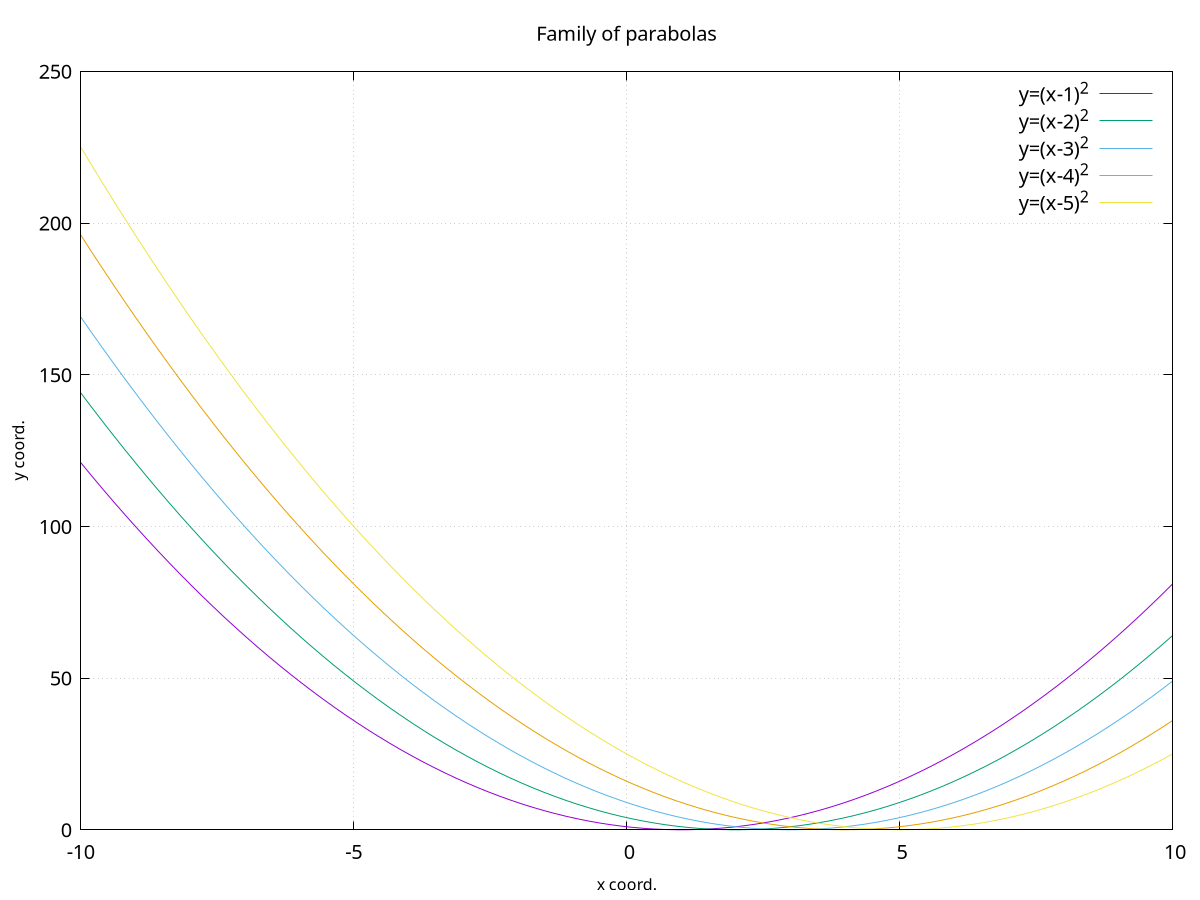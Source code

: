# Define a variable character
TITLE="Exercise1"

# Define a function f: x -> (x-p)**2
f(x,p) = (x-p)**2

# Graph Option
## Define grid on the graph
set grid
## Define the range of coordinate x
set xrange [-10:10]
set xtics font ", 15"
set ytics font ", 15"
set key font ",15"
## Define legend of x coordinate
set xlabel "x coord."
## Define legend of y coordinate
set ylabel "y coord."
set key spacing 1
set key top right
set title "Family of parabolas" font ",15"


# Plot the function f With Line and title "parabola 1 a 5",
plot f(x,1) w l t "y=(x-1)^2", \
     f(x,2) w l t "y=(x-2)^2", \
     f(x,3) w l t "y=(x-3)^2", \
     f(x,4) w l t "y=(x-4)^2", \
     f(x,5) w l t "y=(x-5)^2" 
## NB: Character \ means continue next line, BUT no space after the character \.

# Save output
## Define the kind of terminal/format I want to use
## Here encapsulated postscript format with color and font Helvetica with police size 15
set terminal postscript enhanced color font "Helvetica,15"
## Define the output file name
set output TITLE.".eps"  # operator . allows to concatenate 2 string
## I replot the actual graph state
replot

